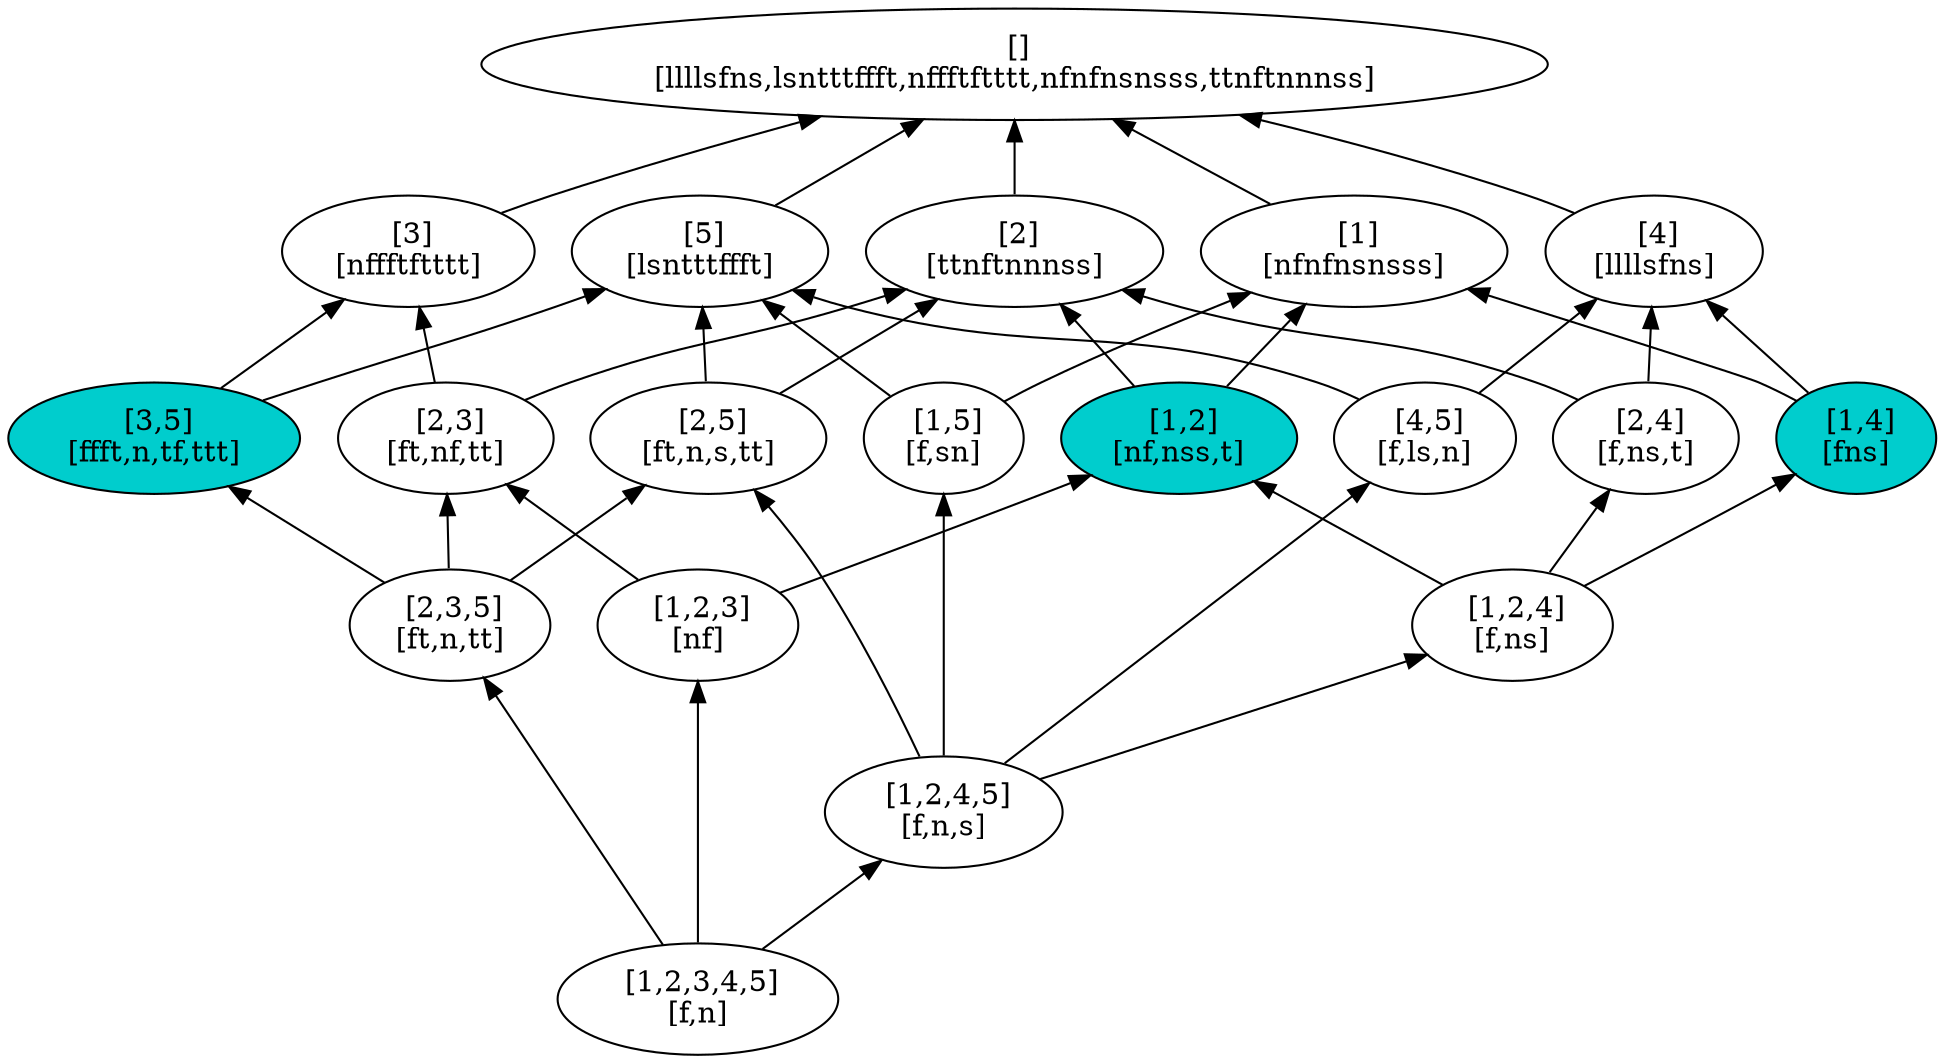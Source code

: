 digraph G {
Graph [rankdir=BT]
15 [label=" []\n[llllsfns,lsntttffft,nffftftttt,nfnfnsnsss,ttnftnnnss]"]
31 [label=" [5]\n[lsntttffft]"]
46 [label=" [4,5]\n[f,ls,n]"]
59 [label=" [1,2,4,5]\n[f,n,s]"]
71 [label=" [1,2,3,4,5]\n[f,n]"]
82 [label=" [3,5]\n[ffft,n,tf,ttt]",style="filled", color="black", fillcolor="cyan3"]
95 [label=" [2,3,5]\n[ft,n,tt]"]
108 [label=" [2,5]\n[ft,n,s,tt]"]
123 [label=" [1,5]\n[f,sn]"]
137 [label=" [4]\n[llllsfns]"]
153 [label=" [2,4]\n[f,ns,t]"]
167 [label=" [1,2,4]\n[f,ns]"]
181 [label=" [1,4]\n[fns]",style="filled", color="black", fillcolor="cyan3"]
196 [label=" [3]\n[nffftftttt]"]
212 [label=" [2,3]\n[ft,nf,tt]"]
227 [label=" [1,2,3]\n[nf]"]
240 [label=" [2]\n[ttnftnnnss]"]
258 [label=" [1,2]\n[nf,nss,t]",style="filled", color="black", fillcolor="cyan3"]
274 [label=" [1]\n[nfnfnsnsss]"]
31->15
46->31
46->137
59->46
59->108
59->123
59->167
71->59
71->95
71->227
82->31
82->196
95->82
95->108
95->212
108->31
108->240
123->31
123->274
137->15
153->137
153->240
167->153
167->181
167->258
181->137
181->274
196->15
212->196
212->240
227->212
227->258
240->15
258->240
258->274
274->15
}